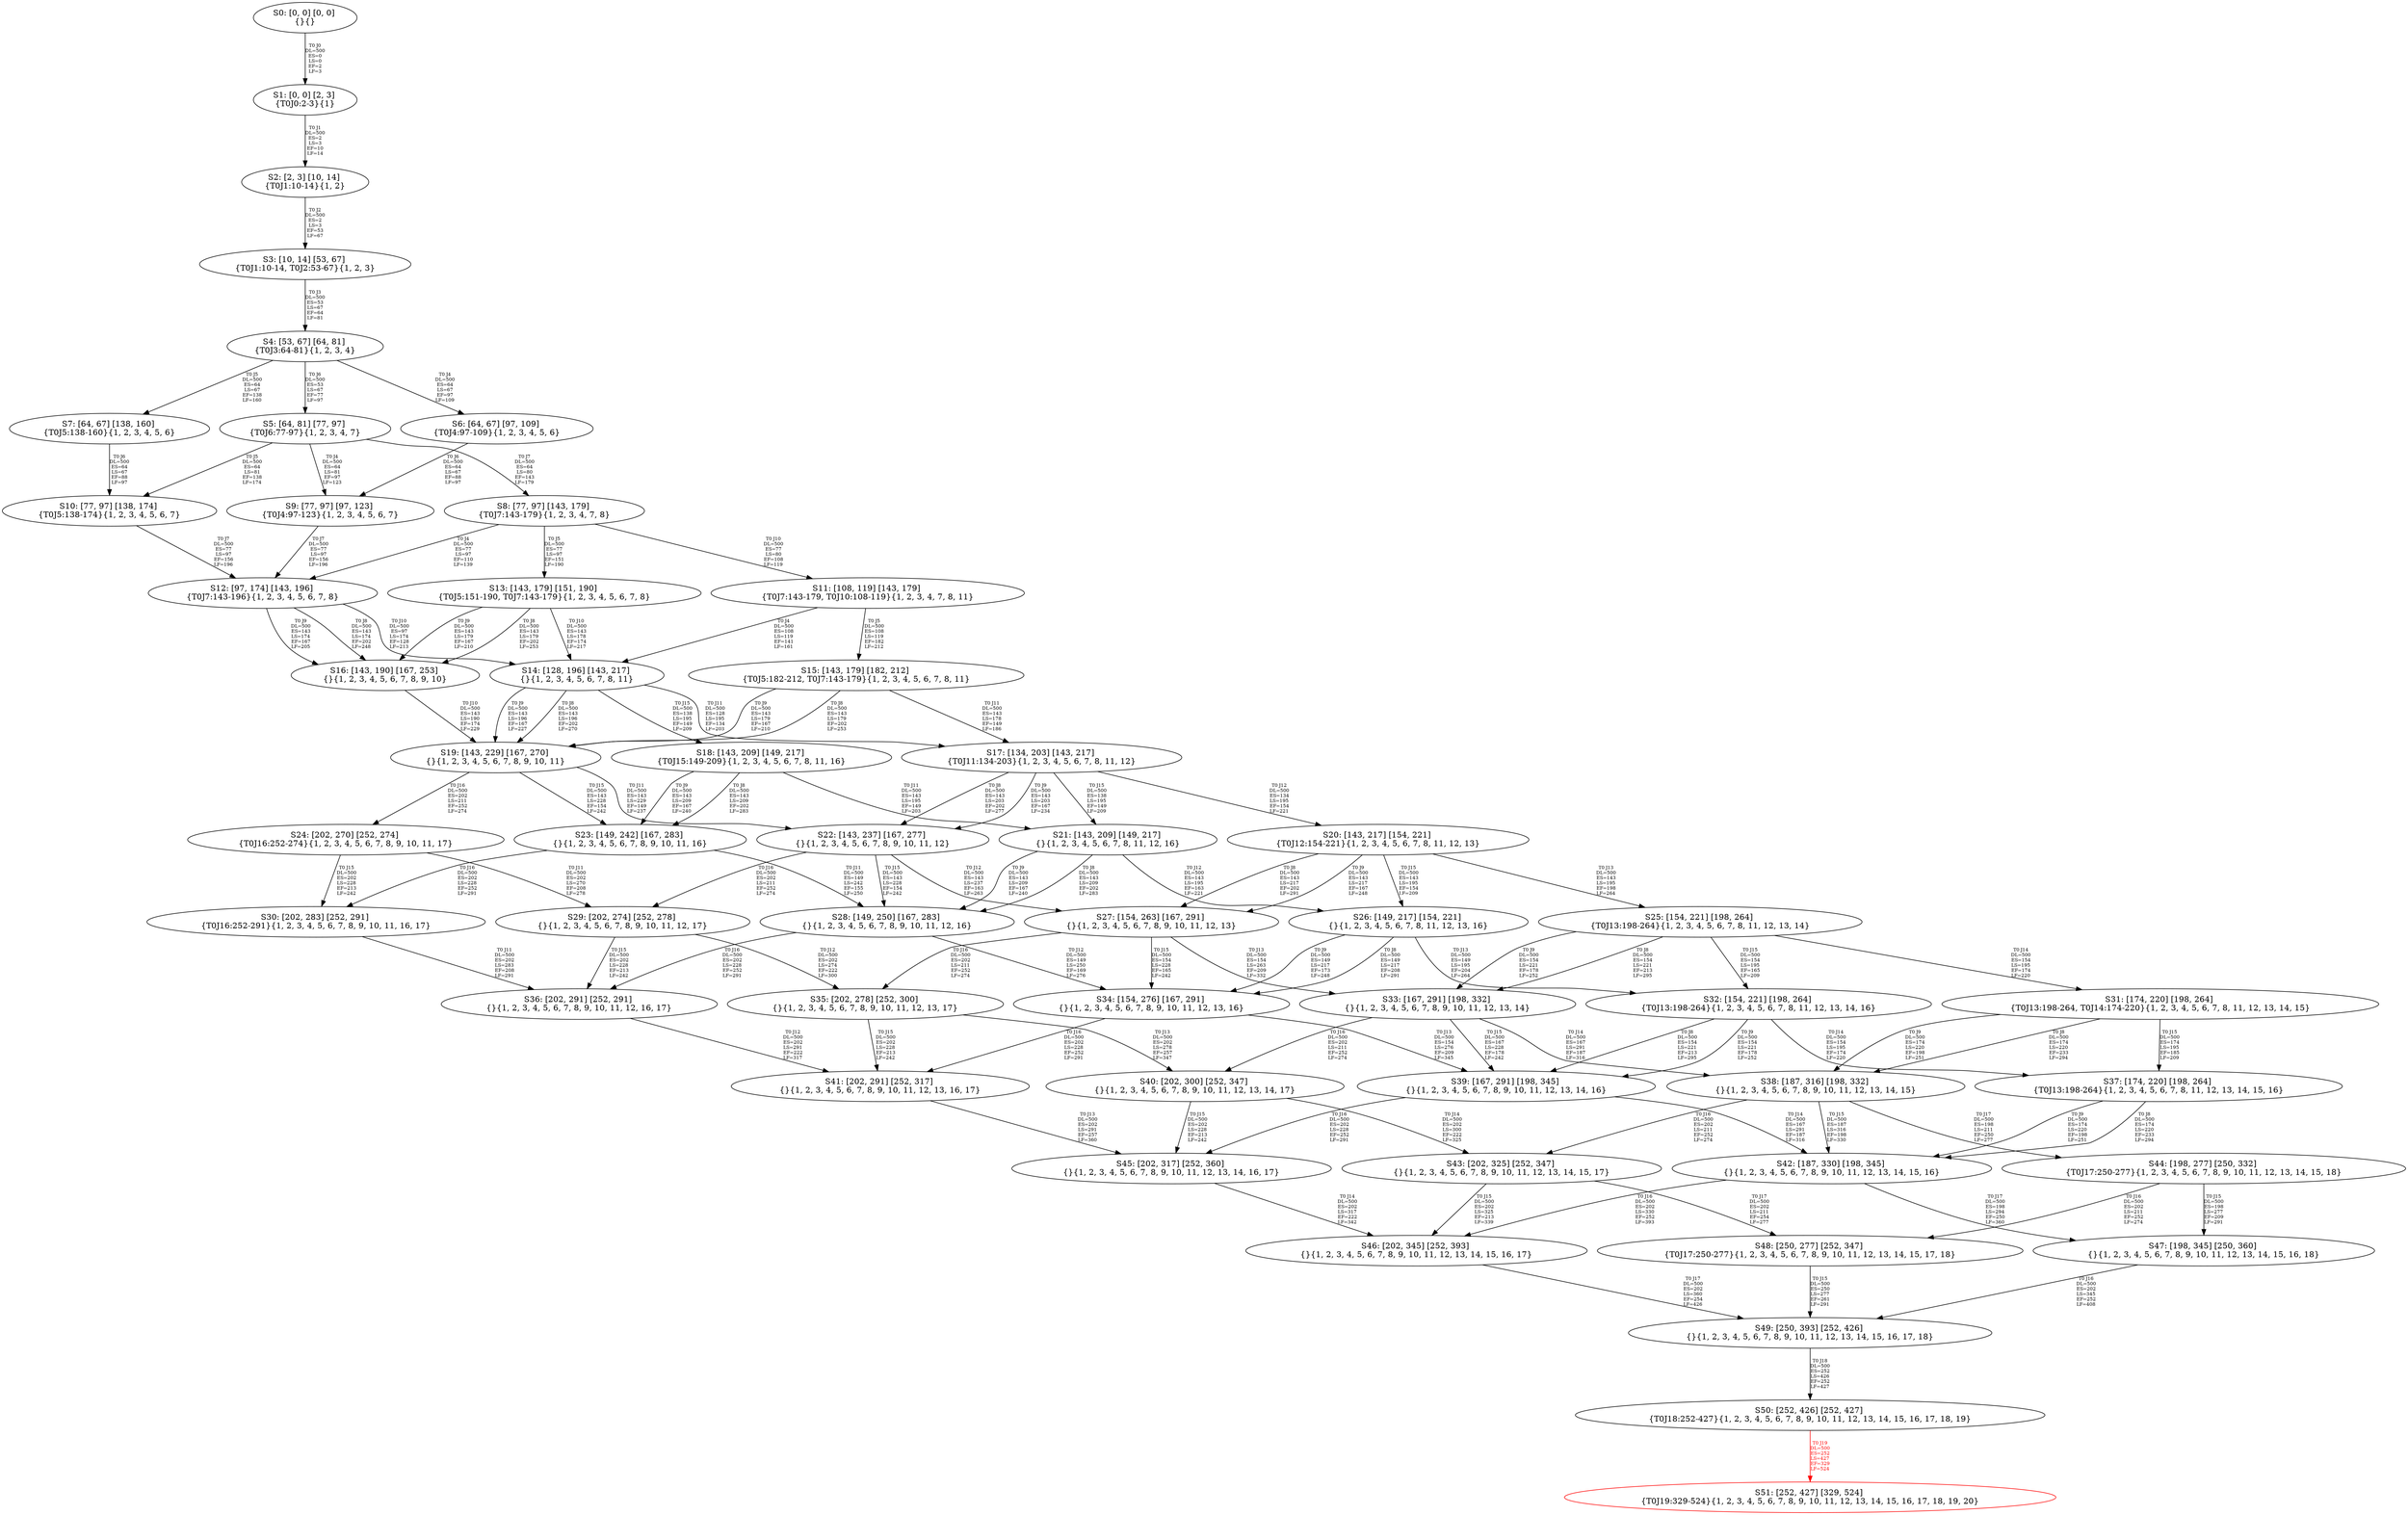 digraph {
	S0[label="S0: [0, 0] [0, 0] \n{}{}"];
	S1[label="S1: [0, 0] [2, 3] \n{T0J0:2-3}{1}"];
	S2[label="S2: [2, 3] [10, 14] \n{T0J1:10-14}{1, 2}"];
	S3[label="S3: [10, 14] [53, 67] \n{T0J1:10-14, T0J2:53-67}{1, 2, 3}"];
	S4[label="S4: [53, 67] [64, 81] \n{T0J3:64-81}{1, 2, 3, 4}"];
	S5[label="S5: [64, 81] [77, 97] \n{T0J6:77-97}{1, 2, 3, 4, 7}"];
	S6[label="S6: [64, 67] [97, 109] \n{T0J4:97-109}{1, 2, 3, 4, 5, 6}"];
	S7[label="S7: [64, 67] [138, 160] \n{T0J5:138-160}{1, 2, 3, 4, 5, 6}"];
	S8[label="S8: [77, 97] [143, 179] \n{T0J7:143-179}{1, 2, 3, 4, 7, 8}"];
	S9[label="S9: [77, 97] [97, 123] \n{T0J4:97-123}{1, 2, 3, 4, 5, 6, 7}"];
	S10[label="S10: [77, 97] [138, 174] \n{T0J5:138-174}{1, 2, 3, 4, 5, 6, 7}"];
	S11[label="S11: [108, 119] [143, 179] \n{T0J7:143-179, T0J10:108-119}{1, 2, 3, 4, 7, 8, 11}"];
	S12[label="S12: [97, 174] [143, 196] \n{T0J7:143-196}{1, 2, 3, 4, 5, 6, 7, 8}"];
	S13[label="S13: [143, 179] [151, 190] \n{T0J5:151-190, T0J7:143-179}{1, 2, 3, 4, 5, 6, 7, 8}"];
	S14[label="S14: [128, 196] [143, 217] \n{}{1, 2, 3, 4, 5, 6, 7, 8, 11}"];
	S15[label="S15: [143, 179] [182, 212] \n{T0J5:182-212, T0J7:143-179}{1, 2, 3, 4, 5, 6, 7, 8, 11}"];
	S16[label="S16: [143, 190] [167, 253] \n{}{1, 2, 3, 4, 5, 6, 7, 8, 9, 10}"];
	S17[label="S17: [134, 203] [143, 217] \n{T0J11:134-203}{1, 2, 3, 4, 5, 6, 7, 8, 11, 12}"];
	S18[label="S18: [143, 209] [149, 217] \n{T0J15:149-209}{1, 2, 3, 4, 5, 6, 7, 8, 11, 16}"];
	S19[label="S19: [143, 229] [167, 270] \n{}{1, 2, 3, 4, 5, 6, 7, 8, 9, 10, 11}"];
	S20[label="S20: [143, 217] [154, 221] \n{T0J12:154-221}{1, 2, 3, 4, 5, 6, 7, 8, 11, 12, 13}"];
	S21[label="S21: [143, 209] [149, 217] \n{}{1, 2, 3, 4, 5, 6, 7, 8, 11, 12, 16}"];
	S22[label="S22: [143, 237] [167, 277] \n{}{1, 2, 3, 4, 5, 6, 7, 8, 9, 10, 11, 12}"];
	S23[label="S23: [149, 242] [167, 283] \n{}{1, 2, 3, 4, 5, 6, 7, 8, 9, 10, 11, 16}"];
	S24[label="S24: [202, 270] [252, 274] \n{T0J16:252-274}{1, 2, 3, 4, 5, 6, 7, 8, 9, 10, 11, 17}"];
	S25[label="S25: [154, 221] [198, 264] \n{T0J13:198-264}{1, 2, 3, 4, 5, 6, 7, 8, 11, 12, 13, 14}"];
	S26[label="S26: [149, 217] [154, 221] \n{}{1, 2, 3, 4, 5, 6, 7, 8, 11, 12, 13, 16}"];
	S27[label="S27: [154, 263] [167, 291] \n{}{1, 2, 3, 4, 5, 6, 7, 8, 9, 10, 11, 12, 13}"];
	S28[label="S28: [149, 250] [167, 283] \n{}{1, 2, 3, 4, 5, 6, 7, 8, 9, 10, 11, 12, 16}"];
	S29[label="S29: [202, 274] [252, 278] \n{}{1, 2, 3, 4, 5, 6, 7, 8, 9, 10, 11, 12, 17}"];
	S30[label="S30: [202, 283] [252, 291] \n{T0J16:252-291}{1, 2, 3, 4, 5, 6, 7, 8, 9, 10, 11, 16, 17}"];
	S31[label="S31: [174, 220] [198, 264] \n{T0J13:198-264, T0J14:174-220}{1, 2, 3, 4, 5, 6, 7, 8, 11, 12, 13, 14, 15}"];
	S32[label="S32: [154, 221] [198, 264] \n{T0J13:198-264}{1, 2, 3, 4, 5, 6, 7, 8, 11, 12, 13, 14, 16}"];
	S33[label="S33: [167, 291] [198, 332] \n{}{1, 2, 3, 4, 5, 6, 7, 8, 9, 10, 11, 12, 13, 14}"];
	S34[label="S34: [154, 276] [167, 291] \n{}{1, 2, 3, 4, 5, 6, 7, 8, 9, 10, 11, 12, 13, 16}"];
	S35[label="S35: [202, 278] [252, 300] \n{}{1, 2, 3, 4, 5, 6, 7, 8, 9, 10, 11, 12, 13, 17}"];
	S36[label="S36: [202, 291] [252, 291] \n{}{1, 2, 3, 4, 5, 6, 7, 8, 9, 10, 11, 12, 16, 17}"];
	S37[label="S37: [174, 220] [198, 264] \n{T0J13:198-264}{1, 2, 3, 4, 5, 6, 7, 8, 11, 12, 13, 14, 15, 16}"];
	S38[label="S38: [187, 316] [198, 332] \n{}{1, 2, 3, 4, 5, 6, 7, 8, 9, 10, 11, 12, 13, 14, 15}"];
	S39[label="S39: [167, 291] [198, 345] \n{}{1, 2, 3, 4, 5, 6, 7, 8, 9, 10, 11, 12, 13, 14, 16}"];
	S40[label="S40: [202, 300] [252, 347] \n{}{1, 2, 3, 4, 5, 6, 7, 8, 9, 10, 11, 12, 13, 14, 17}"];
	S41[label="S41: [202, 291] [252, 317] \n{}{1, 2, 3, 4, 5, 6, 7, 8, 9, 10, 11, 12, 13, 16, 17}"];
	S42[label="S42: [187, 330] [198, 345] \n{}{1, 2, 3, 4, 5, 6, 7, 8, 9, 10, 11, 12, 13, 14, 15, 16}"];
	S43[label="S43: [202, 325] [252, 347] \n{}{1, 2, 3, 4, 5, 6, 7, 8, 9, 10, 11, 12, 13, 14, 15, 17}"];
	S44[label="S44: [198, 277] [250, 332] \n{T0J17:250-277}{1, 2, 3, 4, 5, 6, 7, 8, 9, 10, 11, 12, 13, 14, 15, 18}"];
	S45[label="S45: [202, 317] [252, 360] \n{}{1, 2, 3, 4, 5, 6, 7, 8, 9, 10, 11, 12, 13, 14, 16, 17}"];
	S46[label="S46: [202, 345] [252, 393] \n{}{1, 2, 3, 4, 5, 6, 7, 8, 9, 10, 11, 12, 13, 14, 15, 16, 17}"];
	S47[label="S47: [198, 345] [250, 360] \n{}{1, 2, 3, 4, 5, 6, 7, 8, 9, 10, 11, 12, 13, 14, 15, 16, 18}"];
	S48[label="S48: [250, 277] [252, 347] \n{T0J17:250-277}{1, 2, 3, 4, 5, 6, 7, 8, 9, 10, 11, 12, 13, 14, 15, 17, 18}"];
	S49[label="S49: [250, 393] [252, 426] \n{}{1, 2, 3, 4, 5, 6, 7, 8, 9, 10, 11, 12, 13, 14, 15, 16, 17, 18}"];
	S50[label="S50: [252, 426] [252, 427] \n{T0J18:252-427}{1, 2, 3, 4, 5, 6, 7, 8, 9, 10, 11, 12, 13, 14, 15, 16, 17, 18, 19}"];
	S51[label="S51: [252, 427] [329, 524] \n{T0J19:329-524}{1, 2, 3, 4, 5, 6, 7, 8, 9, 10, 11, 12, 13, 14, 15, 16, 17, 18, 19, 20}"];
	S0 -> S1[label="T0 J0\nDL=500\nES=0\nLS=0\nEF=2\nLF=3",fontsize=8];
	S1 -> S2[label="T0 J1\nDL=500\nES=2\nLS=3\nEF=10\nLF=14",fontsize=8];
	S2 -> S3[label="T0 J2\nDL=500\nES=2\nLS=3\nEF=53\nLF=67",fontsize=8];
	S3 -> S4[label="T0 J3\nDL=500\nES=53\nLS=67\nEF=64\nLF=81",fontsize=8];
	S4 -> S6[label="T0 J4\nDL=500\nES=64\nLS=67\nEF=97\nLF=109",fontsize=8];
	S4 -> S7[label="T0 J5\nDL=500\nES=64\nLS=67\nEF=138\nLF=160",fontsize=8];
	S4 -> S5[label="T0 J6\nDL=500\nES=53\nLS=67\nEF=77\nLF=97",fontsize=8];
	S5 -> S9[label="T0 J4\nDL=500\nES=64\nLS=81\nEF=97\nLF=123",fontsize=8];
	S5 -> S10[label="T0 J5\nDL=500\nES=64\nLS=81\nEF=138\nLF=174",fontsize=8];
	S5 -> S8[label="T0 J7\nDL=500\nES=64\nLS=80\nEF=143\nLF=179",fontsize=8];
	S6 -> S9[label="T0 J6\nDL=500\nES=64\nLS=67\nEF=88\nLF=97",fontsize=8];
	S7 -> S10[label="T0 J6\nDL=500\nES=64\nLS=67\nEF=88\nLF=97",fontsize=8];
	S8 -> S12[label="T0 J4\nDL=500\nES=77\nLS=97\nEF=110\nLF=139",fontsize=8];
	S8 -> S13[label="T0 J5\nDL=500\nES=77\nLS=97\nEF=151\nLF=190",fontsize=8];
	S8 -> S11[label="T0 J10\nDL=500\nES=77\nLS=80\nEF=108\nLF=119",fontsize=8];
	S9 -> S12[label="T0 J7\nDL=500\nES=77\nLS=97\nEF=156\nLF=196",fontsize=8];
	S10 -> S12[label="T0 J7\nDL=500\nES=77\nLS=97\nEF=156\nLF=196",fontsize=8];
	S11 -> S14[label="T0 J4\nDL=500\nES=108\nLS=119\nEF=141\nLF=161",fontsize=8];
	S11 -> S15[label="T0 J5\nDL=500\nES=108\nLS=119\nEF=182\nLF=212",fontsize=8];
	S12 -> S16[label="T0 J8\nDL=500\nES=143\nLS=174\nEF=202\nLF=248",fontsize=8];
	S12 -> S16[label="T0 J9\nDL=500\nES=143\nLS=174\nEF=167\nLF=205",fontsize=8];
	S12 -> S14[label="T0 J10\nDL=500\nES=97\nLS=174\nEF=128\nLF=213",fontsize=8];
	S13 -> S16[label="T0 J8\nDL=500\nES=143\nLS=179\nEF=202\nLF=253",fontsize=8];
	S13 -> S16[label="T0 J9\nDL=500\nES=143\nLS=179\nEF=167\nLF=210",fontsize=8];
	S13 -> S14[label="T0 J10\nDL=500\nES=143\nLS=178\nEF=174\nLF=217",fontsize=8];
	S14 -> S19[label="T0 J8\nDL=500\nES=143\nLS=196\nEF=202\nLF=270",fontsize=8];
	S14 -> S19[label="T0 J9\nDL=500\nES=143\nLS=196\nEF=167\nLF=227",fontsize=8];
	S14 -> S17[label="T0 J11\nDL=500\nES=128\nLS=195\nEF=134\nLF=203",fontsize=8];
	S14 -> S18[label="T0 J15\nDL=500\nES=138\nLS=195\nEF=149\nLF=209",fontsize=8];
	S15 -> S19[label="T0 J8\nDL=500\nES=143\nLS=179\nEF=202\nLF=253",fontsize=8];
	S15 -> S19[label="T0 J9\nDL=500\nES=143\nLS=179\nEF=167\nLF=210",fontsize=8];
	S15 -> S17[label="T0 J11\nDL=500\nES=143\nLS=178\nEF=149\nLF=186",fontsize=8];
	S16 -> S19[label="T0 J10\nDL=500\nES=143\nLS=190\nEF=174\nLF=229",fontsize=8];
	S17 -> S22[label="T0 J8\nDL=500\nES=143\nLS=203\nEF=202\nLF=277",fontsize=8];
	S17 -> S22[label="T0 J9\nDL=500\nES=143\nLS=203\nEF=167\nLF=234",fontsize=8];
	S17 -> S20[label="T0 J12\nDL=500\nES=134\nLS=195\nEF=154\nLF=221",fontsize=8];
	S17 -> S21[label="T0 J15\nDL=500\nES=138\nLS=195\nEF=149\nLF=209",fontsize=8];
	S18 -> S23[label="T0 J8\nDL=500\nES=143\nLS=209\nEF=202\nLF=283",fontsize=8];
	S18 -> S23[label="T0 J9\nDL=500\nES=143\nLS=209\nEF=167\nLF=240",fontsize=8];
	S18 -> S21[label="T0 J11\nDL=500\nES=143\nLS=195\nEF=149\nLF=203",fontsize=8];
	S19 -> S22[label="T0 J11\nDL=500\nES=143\nLS=229\nEF=149\nLF=237",fontsize=8];
	S19 -> S23[label="T0 J15\nDL=500\nES=143\nLS=228\nEF=154\nLF=242",fontsize=8];
	S19 -> S24[label="T0 J16\nDL=500\nES=202\nLS=211\nEF=252\nLF=274",fontsize=8];
	S20 -> S27[label="T0 J8\nDL=500\nES=143\nLS=217\nEF=202\nLF=291",fontsize=8];
	S20 -> S27[label="T0 J9\nDL=500\nES=143\nLS=217\nEF=167\nLF=248",fontsize=8];
	S20 -> S25[label="T0 J13\nDL=500\nES=143\nLS=195\nEF=198\nLF=264",fontsize=8];
	S20 -> S26[label="T0 J15\nDL=500\nES=143\nLS=195\nEF=154\nLF=209",fontsize=8];
	S21 -> S28[label="T0 J8\nDL=500\nES=143\nLS=209\nEF=202\nLF=283",fontsize=8];
	S21 -> S28[label="T0 J9\nDL=500\nES=143\nLS=209\nEF=167\nLF=240",fontsize=8];
	S21 -> S26[label="T0 J12\nDL=500\nES=143\nLS=195\nEF=163\nLF=221",fontsize=8];
	S22 -> S27[label="T0 J12\nDL=500\nES=143\nLS=237\nEF=163\nLF=263",fontsize=8];
	S22 -> S28[label="T0 J15\nDL=500\nES=143\nLS=228\nEF=154\nLF=242",fontsize=8];
	S22 -> S29[label="T0 J16\nDL=500\nES=202\nLS=211\nEF=252\nLF=274",fontsize=8];
	S23 -> S28[label="T0 J11\nDL=500\nES=149\nLS=242\nEF=155\nLF=250",fontsize=8];
	S23 -> S30[label="T0 J16\nDL=500\nES=202\nLS=228\nEF=252\nLF=291",fontsize=8];
	S24 -> S29[label="T0 J11\nDL=500\nES=202\nLS=270\nEF=208\nLF=278",fontsize=8];
	S24 -> S30[label="T0 J15\nDL=500\nES=202\nLS=228\nEF=213\nLF=242",fontsize=8];
	S25 -> S33[label="T0 J8\nDL=500\nES=154\nLS=221\nEF=213\nLF=295",fontsize=8];
	S25 -> S33[label="T0 J9\nDL=500\nES=154\nLS=221\nEF=178\nLF=252",fontsize=8];
	S25 -> S31[label="T0 J14\nDL=500\nES=154\nLS=195\nEF=174\nLF=220",fontsize=8];
	S25 -> S32[label="T0 J15\nDL=500\nES=154\nLS=195\nEF=165\nLF=209",fontsize=8];
	S26 -> S34[label="T0 J8\nDL=500\nES=149\nLS=217\nEF=208\nLF=291",fontsize=8];
	S26 -> S34[label="T0 J9\nDL=500\nES=149\nLS=217\nEF=173\nLF=248",fontsize=8];
	S26 -> S32[label="T0 J13\nDL=500\nES=149\nLS=195\nEF=204\nLF=264",fontsize=8];
	S27 -> S33[label="T0 J13\nDL=500\nES=154\nLS=263\nEF=209\nLF=332",fontsize=8];
	S27 -> S34[label="T0 J15\nDL=500\nES=154\nLS=228\nEF=165\nLF=242",fontsize=8];
	S27 -> S35[label="T0 J16\nDL=500\nES=202\nLS=211\nEF=252\nLF=274",fontsize=8];
	S28 -> S34[label="T0 J12\nDL=500\nES=149\nLS=250\nEF=169\nLF=276",fontsize=8];
	S28 -> S36[label="T0 J16\nDL=500\nES=202\nLS=228\nEF=252\nLF=291",fontsize=8];
	S29 -> S35[label="T0 J12\nDL=500\nES=202\nLS=274\nEF=222\nLF=300",fontsize=8];
	S29 -> S36[label="T0 J15\nDL=500\nES=202\nLS=228\nEF=213\nLF=242",fontsize=8];
	S30 -> S36[label="T0 J11\nDL=500\nES=202\nLS=283\nEF=208\nLF=291",fontsize=8];
	S31 -> S38[label="T0 J8\nDL=500\nES=174\nLS=220\nEF=233\nLF=294",fontsize=8];
	S31 -> S38[label="T0 J9\nDL=500\nES=174\nLS=220\nEF=198\nLF=251",fontsize=8];
	S31 -> S37[label="T0 J15\nDL=500\nES=174\nLS=195\nEF=185\nLF=209",fontsize=8];
	S32 -> S39[label="T0 J8\nDL=500\nES=154\nLS=221\nEF=213\nLF=295",fontsize=8];
	S32 -> S39[label="T0 J9\nDL=500\nES=154\nLS=221\nEF=178\nLF=252",fontsize=8];
	S32 -> S37[label="T0 J14\nDL=500\nES=154\nLS=195\nEF=174\nLF=220",fontsize=8];
	S33 -> S38[label="T0 J14\nDL=500\nES=167\nLS=291\nEF=187\nLF=316",fontsize=8];
	S33 -> S39[label="T0 J15\nDL=500\nES=167\nLS=228\nEF=178\nLF=242",fontsize=8];
	S33 -> S40[label="T0 J16\nDL=500\nES=202\nLS=211\nEF=252\nLF=274",fontsize=8];
	S34 -> S39[label="T0 J13\nDL=500\nES=154\nLS=276\nEF=209\nLF=345",fontsize=8];
	S34 -> S41[label="T0 J16\nDL=500\nES=202\nLS=228\nEF=252\nLF=291",fontsize=8];
	S35 -> S40[label="T0 J13\nDL=500\nES=202\nLS=278\nEF=257\nLF=347",fontsize=8];
	S35 -> S41[label="T0 J15\nDL=500\nES=202\nLS=228\nEF=213\nLF=242",fontsize=8];
	S36 -> S41[label="T0 J12\nDL=500\nES=202\nLS=291\nEF=222\nLF=317",fontsize=8];
	S37 -> S42[label="T0 J8\nDL=500\nES=174\nLS=220\nEF=233\nLF=294",fontsize=8];
	S37 -> S42[label="T0 J9\nDL=500\nES=174\nLS=220\nEF=198\nLF=251",fontsize=8];
	S38 -> S42[label="T0 J15\nDL=500\nES=187\nLS=316\nEF=198\nLF=330",fontsize=8];
	S38 -> S43[label="T0 J16\nDL=500\nES=202\nLS=211\nEF=252\nLF=274",fontsize=8];
	S38 -> S44[label="T0 J17\nDL=500\nES=198\nLS=211\nEF=250\nLF=277",fontsize=8];
	S39 -> S42[label="T0 J14\nDL=500\nES=167\nLS=291\nEF=187\nLF=316",fontsize=8];
	S39 -> S45[label="T0 J16\nDL=500\nES=202\nLS=228\nEF=252\nLF=291",fontsize=8];
	S40 -> S43[label="T0 J14\nDL=500\nES=202\nLS=300\nEF=222\nLF=325",fontsize=8];
	S40 -> S45[label="T0 J15\nDL=500\nES=202\nLS=228\nEF=213\nLF=242",fontsize=8];
	S41 -> S45[label="T0 J13\nDL=500\nES=202\nLS=291\nEF=257\nLF=360",fontsize=8];
	S42 -> S46[label="T0 J16\nDL=500\nES=202\nLS=330\nEF=252\nLF=393",fontsize=8];
	S42 -> S47[label="T0 J17\nDL=500\nES=198\nLS=294\nEF=250\nLF=360",fontsize=8];
	S43 -> S46[label="T0 J15\nDL=500\nES=202\nLS=325\nEF=213\nLF=339",fontsize=8];
	S43 -> S48[label="T0 J17\nDL=500\nES=202\nLS=211\nEF=254\nLF=277",fontsize=8];
	S44 -> S47[label="T0 J15\nDL=500\nES=198\nLS=277\nEF=209\nLF=291",fontsize=8];
	S44 -> S48[label="T0 J16\nDL=500\nES=202\nLS=211\nEF=252\nLF=274",fontsize=8];
	S45 -> S46[label="T0 J14\nDL=500\nES=202\nLS=317\nEF=222\nLF=342",fontsize=8];
	S46 -> S49[label="T0 J17\nDL=500\nES=202\nLS=360\nEF=254\nLF=426",fontsize=8];
	S47 -> S49[label="T0 J16\nDL=500\nES=202\nLS=345\nEF=252\nLF=408",fontsize=8];
	S48 -> S49[label="T0 J15\nDL=500\nES=250\nLS=277\nEF=261\nLF=291",fontsize=8];
	S49 -> S50[label="T0 J18\nDL=500\nES=252\nLS=426\nEF=252\nLF=427",fontsize=8];
	S50 -> S51[label="T0 J19\nDL=500\nES=252\nLS=427\nEF=329\nLF=524",color=Red,fontcolor=Red,fontsize=8];
S51[color=Red];
}
